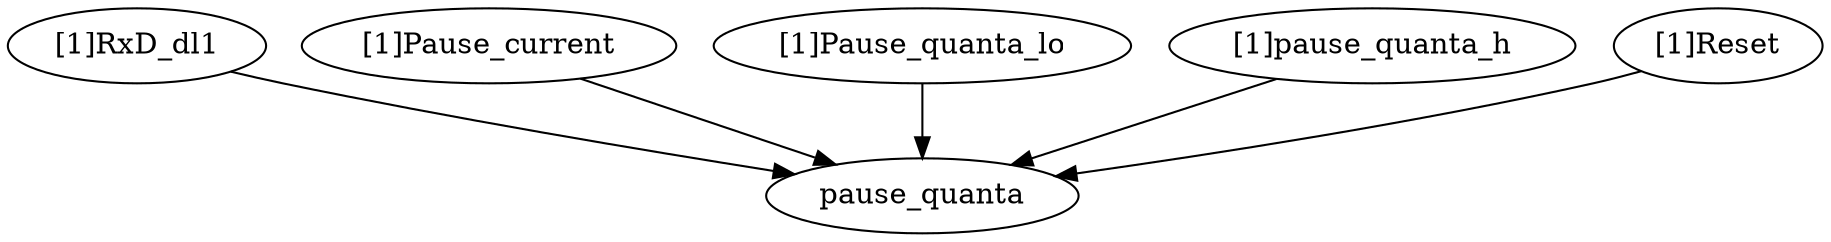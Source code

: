 strict digraph "" {
	"[1]RxD_dl1"	 [complexity=3,
		importance=0.0428491742933,
		rank=0.0142830580978];
	pause_quanta	 [complexity=0,
		importance=0.0292681321942,
		rank=0.0];
	"[1]RxD_dl1" -> pause_quanta;
	"[1]Pause_current"	 [complexity=2,
		importance=0.062897894031,
		rank=0.0314489470155];
	"[1]Pause_current" -> pause_quanta;
	"[1]Pause_quanta_lo"	 [complexity=2,
		importance=0.0416803472905,
		rank=0.0208401736452];
	"[1]Pause_quanta_lo" -> pause_quanta;
	"[1]pause_quanta_h"	 [complexity=3,
		importance=0.0487801010965,
		rank=0.0162600336988];
	"[1]pause_quanta_h" -> pause_quanta;
	"[1]Reset"	 [complexity=1,
		importance=0.0709484794847,
		rank=0.0709484794847];
	"[1]Reset" -> pause_quanta;
}
